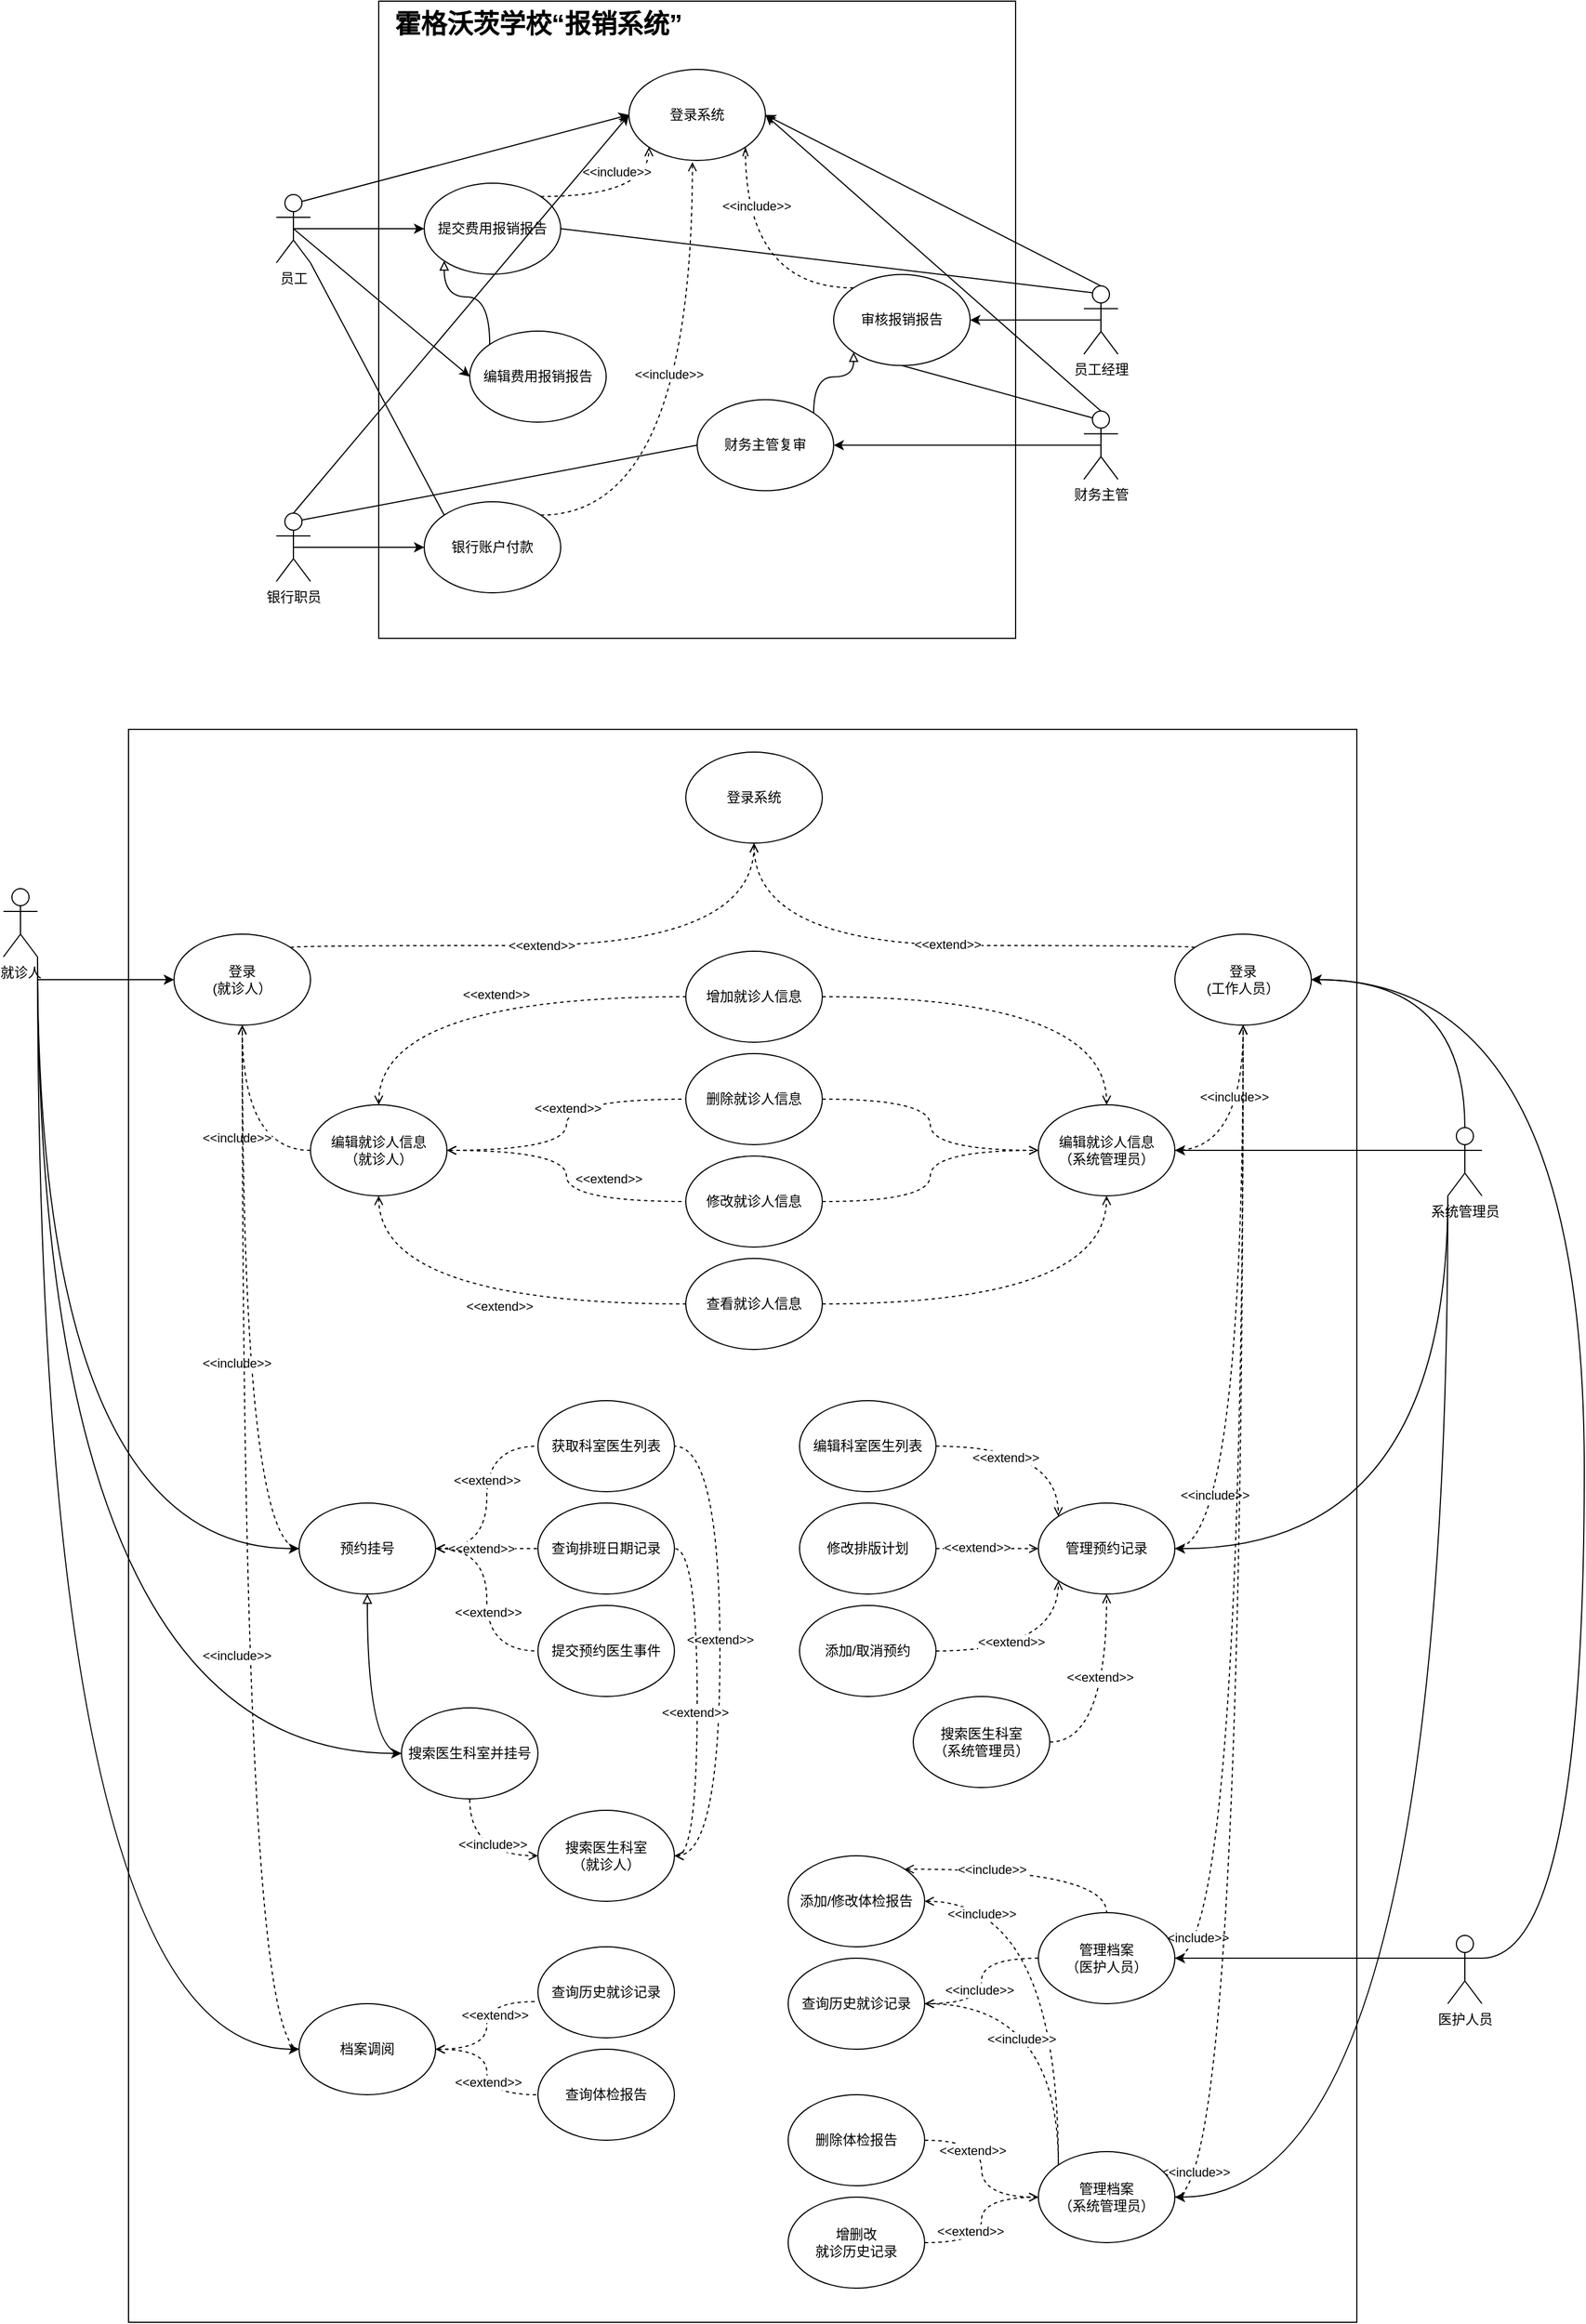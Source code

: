 <mxfile version="21.1.8" type="github">
  <diagram name="第 1 页" id="_cqehSae25O-NS9dBqky">
    <mxGraphModel dx="2316" dy="1351" grid="1" gridSize="10" guides="1" tooltips="1" connect="1" arrows="1" fold="1" page="1" pageScale="1" pageWidth="2339" pageHeight="3300" math="0" shadow="0">
      <root>
        <mxCell id="0" />
        <mxCell id="1" parent="0" />
        <mxCell id="Dv-YHrZz6bOODHf_0GpY-146" value="" style="rounded=0;whiteSpace=wrap;html=1;" vertex="1" parent="1">
          <mxGeometry x="480" y="720" width="1080" height="1400" as="geometry" />
        </mxCell>
        <mxCell id="Dv-YHrZz6bOODHf_0GpY-31" value="" style="whiteSpace=wrap;html=1;aspect=fixed;" vertex="1" parent="1">
          <mxGeometry x="700" y="80" width="560" height="560" as="geometry" />
        </mxCell>
        <mxCell id="Dv-YHrZz6bOODHf_0GpY-2" value="登录系统" style="ellipse;whiteSpace=wrap;html=1;" vertex="1" parent="1">
          <mxGeometry x="920" y="140" width="120" height="80" as="geometry" />
        </mxCell>
        <mxCell id="Dv-YHrZz6bOODHf_0GpY-7" style="edgeStyle=orthogonalEdgeStyle;orthogonalLoop=1;jettySize=auto;html=1;exitX=1;exitY=0;exitDx=0;exitDy=0;entryX=0;entryY=1;entryDx=0;entryDy=0;curved=1;dashed=1;endArrow=open;endFill=0;" edge="1" parent="1" source="Dv-YHrZz6bOODHf_0GpY-3" target="Dv-YHrZz6bOODHf_0GpY-2">
          <mxGeometry relative="1" as="geometry" />
        </mxCell>
        <mxCell id="Dv-YHrZz6bOODHf_0GpY-8" value="&amp;lt;&amp;lt;include&amp;gt;&amp;gt;" style="edgeLabel;html=1;align=center;verticalAlign=middle;resizable=0;points=[];" vertex="1" connectable="0" parent="Dv-YHrZz6bOODHf_0GpY-7">
          <mxGeometry x="0.266" y="8" relative="1" as="geometry">
            <mxPoint x="-21" y="-14" as="offset" />
          </mxGeometry>
        </mxCell>
        <mxCell id="Dv-YHrZz6bOODHf_0GpY-28" style="rounded=0;orthogonalLoop=1;jettySize=auto;html=1;exitX=1;exitY=0.5;exitDx=0;exitDy=0;entryX=0.25;entryY=0.1;entryDx=0;entryDy=0;entryPerimeter=0;endArrow=none;endFill=0;" edge="1" parent="1" source="Dv-YHrZz6bOODHf_0GpY-3" target="Dv-YHrZz6bOODHf_0GpY-12">
          <mxGeometry relative="1" as="geometry" />
        </mxCell>
        <mxCell id="Dv-YHrZz6bOODHf_0GpY-3" value="提交费用报销报告" style="ellipse;whiteSpace=wrap;html=1;" vertex="1" parent="1">
          <mxGeometry x="740" y="240" width="120" height="80" as="geometry" />
        </mxCell>
        <mxCell id="Dv-YHrZz6bOODHf_0GpY-9" style="edgeStyle=orthogonalEdgeStyle;rounded=0;orthogonalLoop=1;jettySize=auto;html=1;exitX=0.5;exitY=0.5;exitDx=0;exitDy=0;exitPerimeter=0;entryX=0;entryY=0.5;entryDx=0;entryDy=0;" edge="1" parent="1" source="Dv-YHrZz6bOODHf_0GpY-4" target="Dv-YHrZz6bOODHf_0GpY-3">
          <mxGeometry relative="1" as="geometry" />
        </mxCell>
        <mxCell id="Dv-YHrZz6bOODHf_0GpY-25" style="rounded=0;orthogonalLoop=1;jettySize=auto;html=1;exitX=1;exitY=1;exitDx=0;exitDy=0;exitPerimeter=0;entryX=0;entryY=0;entryDx=0;entryDy=0;endArrow=none;endFill=0;" edge="1" parent="1" source="Dv-YHrZz6bOODHf_0GpY-4" target="Dv-YHrZz6bOODHf_0GpY-22">
          <mxGeometry relative="1" as="geometry" />
        </mxCell>
        <mxCell id="Dv-YHrZz6bOODHf_0GpY-36" style="rounded=0;orthogonalLoop=1;jettySize=auto;html=1;exitX=0.5;exitY=0.5;exitDx=0;exitDy=0;exitPerimeter=0;entryX=0;entryY=0.5;entryDx=0;entryDy=0;" edge="1" parent="1" source="Dv-YHrZz6bOODHf_0GpY-4" target="Dv-YHrZz6bOODHf_0GpY-33">
          <mxGeometry relative="1" as="geometry" />
        </mxCell>
        <mxCell id="Dv-YHrZz6bOODHf_0GpY-54" style="rounded=0;orthogonalLoop=1;jettySize=auto;html=1;exitX=0.75;exitY=0.1;exitDx=0;exitDy=0;exitPerimeter=0;entryX=0;entryY=0.5;entryDx=0;entryDy=0;" edge="1" parent="1" source="Dv-YHrZz6bOODHf_0GpY-4" target="Dv-YHrZz6bOODHf_0GpY-2">
          <mxGeometry relative="1" as="geometry" />
        </mxCell>
        <mxCell id="Dv-YHrZz6bOODHf_0GpY-4" value="员工" style="shape=umlActor;verticalLabelPosition=bottom;verticalAlign=top;html=1;outlineConnect=0;" vertex="1" parent="1">
          <mxGeometry x="610" y="250" width="30" height="60" as="geometry" />
        </mxCell>
        <mxCell id="Dv-YHrZz6bOODHf_0GpY-29" style="rounded=0;orthogonalLoop=1;jettySize=auto;html=1;exitX=0.5;exitY=1;exitDx=0;exitDy=0;entryX=0.25;entryY=0.1;entryDx=0;entryDy=0;entryPerimeter=0;endArrow=none;endFill=0;" edge="1" parent="1" source="Dv-YHrZz6bOODHf_0GpY-10" target="Dv-YHrZz6bOODHf_0GpY-13">
          <mxGeometry relative="1" as="geometry" />
        </mxCell>
        <mxCell id="Dv-YHrZz6bOODHf_0GpY-10" value="审核报销报告" style="ellipse;whiteSpace=wrap;html=1;" vertex="1" parent="1">
          <mxGeometry x="1100" y="320.28" width="120" height="80" as="geometry" />
        </mxCell>
        <mxCell id="Dv-YHrZz6bOODHf_0GpY-18" style="edgeStyle=orthogonalEdgeStyle;orthogonalLoop=1;jettySize=auto;html=1;exitX=1;exitY=0;exitDx=0;exitDy=0;entryX=0;entryY=1;entryDx=0;entryDy=0;curved=1;endArrow=block;endFill=0;" edge="1" parent="1" source="Dv-YHrZz6bOODHf_0GpY-11" target="Dv-YHrZz6bOODHf_0GpY-10">
          <mxGeometry relative="1" as="geometry" />
        </mxCell>
        <mxCell id="Dv-YHrZz6bOODHf_0GpY-30" style="rounded=0;orthogonalLoop=1;jettySize=auto;html=1;exitX=0;exitY=0.5;exitDx=0;exitDy=0;endArrow=none;endFill=0;entryX=0.75;entryY=0.1;entryDx=0;entryDy=0;entryPerimeter=0;" edge="1" parent="1" source="Dv-YHrZz6bOODHf_0GpY-11" target="Dv-YHrZz6bOODHf_0GpY-23">
          <mxGeometry relative="1" as="geometry" />
        </mxCell>
        <mxCell id="Dv-YHrZz6bOODHf_0GpY-11" value="财务主管复审" style="ellipse;whiteSpace=wrap;html=1;" vertex="1" parent="1">
          <mxGeometry x="980" y="430.28" width="120" height="80" as="geometry" />
        </mxCell>
        <mxCell id="Dv-YHrZz6bOODHf_0GpY-16" style="edgeStyle=orthogonalEdgeStyle;rounded=0;orthogonalLoop=1;jettySize=auto;html=1;exitX=0.5;exitY=0.5;exitDx=0;exitDy=0;exitPerimeter=0;entryX=1;entryY=0.5;entryDx=0;entryDy=0;" edge="1" parent="1" source="Dv-YHrZz6bOODHf_0GpY-12" target="Dv-YHrZz6bOODHf_0GpY-10">
          <mxGeometry relative="1" as="geometry" />
        </mxCell>
        <mxCell id="Dv-YHrZz6bOODHf_0GpY-56" style="rounded=0;orthogonalLoop=1;jettySize=auto;html=1;exitX=0.5;exitY=0;exitDx=0;exitDy=0;exitPerimeter=0;entryX=1;entryY=0.5;entryDx=0;entryDy=0;" edge="1" parent="1" source="Dv-YHrZz6bOODHf_0GpY-12" target="Dv-YHrZz6bOODHf_0GpY-2">
          <mxGeometry relative="1" as="geometry" />
        </mxCell>
        <mxCell id="Dv-YHrZz6bOODHf_0GpY-12" value="员工经理" style="shape=umlActor;verticalLabelPosition=bottom;verticalAlign=top;html=1;outlineConnect=0;" vertex="1" parent="1">
          <mxGeometry x="1320" y="330.28" width="30" height="60" as="geometry" />
        </mxCell>
        <mxCell id="Dv-YHrZz6bOODHf_0GpY-15" style="edgeStyle=orthogonalEdgeStyle;rounded=0;orthogonalLoop=1;jettySize=auto;html=1;exitX=0.5;exitY=0.5;exitDx=0;exitDy=0;exitPerimeter=0;" edge="1" parent="1" source="Dv-YHrZz6bOODHf_0GpY-13" target="Dv-YHrZz6bOODHf_0GpY-11">
          <mxGeometry relative="1" as="geometry" />
        </mxCell>
        <mxCell id="Dv-YHrZz6bOODHf_0GpY-57" style="rounded=0;orthogonalLoop=1;jettySize=auto;html=1;exitX=0.5;exitY=0;exitDx=0;exitDy=0;exitPerimeter=0;entryX=1;entryY=0.5;entryDx=0;entryDy=0;" edge="1" parent="1" source="Dv-YHrZz6bOODHf_0GpY-13" target="Dv-YHrZz6bOODHf_0GpY-2">
          <mxGeometry relative="1" as="geometry">
            <mxPoint x="1040" y="210" as="targetPoint" />
          </mxGeometry>
        </mxCell>
        <mxCell id="Dv-YHrZz6bOODHf_0GpY-13" value="财务主管" style="shape=umlActor;verticalLabelPosition=bottom;verticalAlign=top;html=1;outlineConnect=0;" vertex="1" parent="1">
          <mxGeometry x="1320" y="440.28" width="30" height="60" as="geometry" />
        </mxCell>
        <mxCell id="Dv-YHrZz6bOODHf_0GpY-20" style="edgeStyle=orthogonalEdgeStyle;orthogonalLoop=1;jettySize=auto;html=1;exitX=0;exitY=0;exitDx=0;exitDy=0;entryX=1;entryY=1;entryDx=0;entryDy=0;curved=1;endArrow=openThin;endFill=0;dashed=1;" edge="1" parent="1" source="Dv-YHrZz6bOODHf_0GpY-10" target="Dv-YHrZz6bOODHf_0GpY-2">
          <mxGeometry relative="1" as="geometry">
            <mxPoint x="1114" y="294" as="sourcePoint" />
            <mxPoint x="1150" y="240" as="targetPoint" />
          </mxGeometry>
        </mxCell>
        <mxCell id="Dv-YHrZz6bOODHf_0GpY-21" value="&amp;lt;&amp;lt;include&amp;gt;&amp;gt;" style="edgeLabel;html=1;align=center;verticalAlign=middle;resizable=0;points=[];" vertex="1" connectable="0" parent="Dv-YHrZz6bOODHf_0GpY-20">
          <mxGeometry x="-0.13" y="-3" relative="1" as="geometry">
            <mxPoint x="6" y="-72" as="offset" />
          </mxGeometry>
        </mxCell>
        <mxCell id="Dv-YHrZz6bOODHf_0GpY-26" style="edgeStyle=orthogonalEdgeStyle;orthogonalLoop=1;jettySize=auto;html=1;exitX=1;exitY=0;exitDx=0;exitDy=0;entryX=0.465;entryY=1.018;entryDx=0;entryDy=0;entryPerimeter=0;curved=1;dashed=1;endArrow=open;endFill=0;" edge="1" parent="1" source="Dv-YHrZz6bOODHf_0GpY-22" target="Dv-YHrZz6bOODHf_0GpY-2">
          <mxGeometry relative="1" as="geometry" />
        </mxCell>
        <mxCell id="Dv-YHrZz6bOODHf_0GpY-27" value="&amp;lt;&amp;lt;include&amp;gt;&amp;gt;" style="edgeLabel;html=1;align=center;verticalAlign=middle;resizable=0;points=[];" vertex="1" connectable="0" parent="Dv-YHrZz6bOODHf_0GpY-26">
          <mxGeometry x="0.158" y="21" relative="1" as="geometry">
            <mxPoint as="offset" />
          </mxGeometry>
        </mxCell>
        <mxCell id="Dv-YHrZz6bOODHf_0GpY-22" value="银行账户付款" style="ellipse;whiteSpace=wrap;html=1;" vertex="1" parent="1">
          <mxGeometry x="740" y="520" width="120" height="80" as="geometry" />
        </mxCell>
        <mxCell id="Dv-YHrZz6bOODHf_0GpY-24" style="edgeStyle=orthogonalEdgeStyle;rounded=0;orthogonalLoop=1;jettySize=auto;html=1;exitX=0.5;exitY=0.5;exitDx=0;exitDy=0;exitPerimeter=0;entryX=0;entryY=0.5;entryDx=0;entryDy=0;" edge="1" parent="1" source="Dv-YHrZz6bOODHf_0GpY-23" target="Dv-YHrZz6bOODHf_0GpY-22">
          <mxGeometry relative="1" as="geometry" />
        </mxCell>
        <mxCell id="Dv-YHrZz6bOODHf_0GpY-55" style="rounded=0;orthogonalLoop=1;jettySize=auto;html=1;exitX=0.5;exitY=0;exitDx=0;exitDy=0;exitPerimeter=0;entryX=0;entryY=0.5;entryDx=0;entryDy=0;" edge="1" parent="1" source="Dv-YHrZz6bOODHf_0GpY-23" target="Dv-YHrZz6bOODHf_0GpY-2">
          <mxGeometry relative="1" as="geometry" />
        </mxCell>
        <mxCell id="Dv-YHrZz6bOODHf_0GpY-23" value="银行职员" style="shape=umlActor;verticalLabelPosition=bottom;verticalAlign=top;html=1;outlineConnect=0;" vertex="1" parent="1">
          <mxGeometry x="610" y="530" width="30" height="60" as="geometry" />
        </mxCell>
        <mxCell id="Dv-YHrZz6bOODHf_0GpY-32" value="霍格沃茨学校“报销系统”" style="text;html=1;align=center;verticalAlign=middle;resizable=0;points=[];autosize=1;strokeColor=none;fillColor=none;fontSize=23;fontStyle=1" vertex="1" parent="1">
          <mxGeometry x="700" y="80" width="280" height="40" as="geometry" />
        </mxCell>
        <mxCell id="Dv-YHrZz6bOODHf_0GpY-34" style="edgeStyle=orthogonalEdgeStyle;orthogonalLoop=1;jettySize=auto;html=1;exitX=0;exitY=0;exitDx=0;exitDy=0;entryX=0;entryY=1;entryDx=0;entryDy=0;curved=1;endArrow=block;endFill=0;" edge="1" parent="1" source="Dv-YHrZz6bOODHf_0GpY-33" target="Dv-YHrZz6bOODHf_0GpY-3">
          <mxGeometry relative="1" as="geometry">
            <Array as="points">
              <mxPoint x="798" y="340" />
              <mxPoint x="758" y="340" />
            </Array>
          </mxGeometry>
        </mxCell>
        <mxCell id="Dv-YHrZz6bOODHf_0GpY-33" value="编辑费用报销报告" style="ellipse;whiteSpace=wrap;html=1;" vertex="1" parent="1">
          <mxGeometry x="780" y="370" width="120" height="80" as="geometry" />
        </mxCell>
        <mxCell id="Dv-YHrZz6bOODHf_0GpY-119" style="edgeStyle=orthogonalEdgeStyle;orthogonalLoop=1;jettySize=auto;html=1;exitX=1;exitY=0;exitDx=0;exitDy=0;curved=1;endArrow=open;endFill=0;dashed=1;" edge="1" parent="1" source="Dv-YHrZz6bOODHf_0GpY-38" target="Dv-YHrZz6bOODHf_0GpY-118">
          <mxGeometry relative="1" as="geometry">
            <Array as="points">
              <mxPoint x="622" y="910" />
              <mxPoint x="1030" y="910" />
            </Array>
          </mxGeometry>
        </mxCell>
        <mxCell id="Dv-YHrZz6bOODHf_0GpY-121" value="&amp;lt;&amp;lt;extend&amp;gt;&amp;gt;" style="edgeLabel;html=1;align=center;verticalAlign=middle;resizable=0;points=[];" vertex="1" connectable="0" parent="Dv-YHrZz6bOODHf_0GpY-119">
          <mxGeometry x="-0.109" relative="1" as="geometry">
            <mxPoint as="offset" />
          </mxGeometry>
        </mxCell>
        <mxCell id="Dv-YHrZz6bOODHf_0GpY-38" value="登录&lt;br&gt;(就诊人）" style="ellipse;whiteSpace=wrap;html=1;" vertex="1" parent="1">
          <mxGeometry x="520" y="900" width="120" height="80" as="geometry" />
        </mxCell>
        <mxCell id="Dv-YHrZz6bOODHf_0GpY-46" style="edgeStyle=orthogonalEdgeStyle;orthogonalLoop=1;jettySize=auto;html=1;exitX=0.5;exitY=0;exitDx=0;exitDy=0;entryX=0;entryY=0.5;entryDx=0;entryDy=0;curved=1;endArrow=none;endFill=0;dashed=1;startArrow=open;startFill=0;" edge="1" parent="1" source="Dv-YHrZz6bOODHf_0GpY-39" target="Dv-YHrZz6bOODHf_0GpY-41">
          <mxGeometry relative="1" as="geometry" />
        </mxCell>
        <mxCell id="Dv-YHrZz6bOODHf_0GpY-50" value="&amp;lt;&amp;lt;extend&amp;gt;&amp;gt;" style="edgeLabel;html=1;align=center;verticalAlign=middle;resizable=0;points=[];" vertex="1" connectable="0" parent="Dv-YHrZz6bOODHf_0GpY-46">
          <mxGeometry x="0.085" y="2" relative="1" as="geometry">
            <mxPoint as="offset" />
          </mxGeometry>
        </mxCell>
        <mxCell id="Dv-YHrZz6bOODHf_0GpY-47" style="edgeStyle=orthogonalEdgeStyle;orthogonalLoop=1;jettySize=auto;html=1;exitX=1;exitY=0.5;exitDx=0;exitDy=0;entryX=0;entryY=0.5;entryDx=0;entryDy=0;curved=1;endArrow=none;endFill=0;dashed=1;startArrow=open;startFill=0;" edge="1" parent="1" source="Dv-YHrZz6bOODHf_0GpY-39" target="Dv-YHrZz6bOODHf_0GpY-42">
          <mxGeometry relative="1" as="geometry" />
        </mxCell>
        <mxCell id="Dv-YHrZz6bOODHf_0GpY-51" value="&amp;lt;&amp;lt;extend&amp;gt;&amp;gt;" style="edgeLabel;html=1;align=center;verticalAlign=middle;resizable=0;points=[];" vertex="1" connectable="0" parent="Dv-YHrZz6bOODHf_0GpY-47">
          <mxGeometry x="0.118" y="-1" relative="1" as="geometry">
            <mxPoint as="offset" />
          </mxGeometry>
        </mxCell>
        <mxCell id="Dv-YHrZz6bOODHf_0GpY-49" style="edgeStyle=orthogonalEdgeStyle;orthogonalLoop=1;jettySize=auto;html=1;exitX=0.5;exitY=1;exitDx=0;exitDy=0;entryX=0;entryY=0.5;entryDx=0;entryDy=0;curved=1;endArrow=none;endFill=0;dashed=1;startArrow=open;startFill=0;" edge="1" parent="1" source="Dv-YHrZz6bOODHf_0GpY-39" target="Dv-YHrZz6bOODHf_0GpY-45">
          <mxGeometry relative="1" as="geometry" />
        </mxCell>
        <mxCell id="Dv-YHrZz6bOODHf_0GpY-53" value="&amp;lt;&amp;lt;extend&amp;gt;&amp;gt;" style="edgeLabel;html=1;align=center;verticalAlign=middle;resizable=0;points=[];" vertex="1" connectable="0" parent="Dv-YHrZz6bOODHf_0GpY-49">
          <mxGeometry x="0.1" y="-2" relative="1" as="geometry">
            <mxPoint as="offset" />
          </mxGeometry>
        </mxCell>
        <mxCell id="Dv-YHrZz6bOODHf_0GpY-61" style="edgeStyle=orthogonalEdgeStyle;orthogonalLoop=1;jettySize=auto;html=1;exitX=0;exitY=0.5;exitDx=0;exitDy=0;entryX=0.5;entryY=1;entryDx=0;entryDy=0;curved=1;dashed=1;endArrow=open;endFill=0;" edge="1" parent="1" source="Dv-YHrZz6bOODHf_0GpY-39" target="Dv-YHrZz6bOODHf_0GpY-38">
          <mxGeometry relative="1" as="geometry" />
        </mxCell>
        <mxCell id="Dv-YHrZz6bOODHf_0GpY-62" value="&amp;lt;&amp;lt;include&amp;gt;&amp;gt;" style="edgeLabel;html=1;align=center;verticalAlign=middle;resizable=0;points=[];" vertex="1" connectable="0" parent="Dv-YHrZz6bOODHf_0GpY-61">
          <mxGeometry x="-0.165" y="5" relative="1" as="geometry">
            <mxPoint as="offset" />
          </mxGeometry>
        </mxCell>
        <mxCell id="Dv-YHrZz6bOODHf_0GpY-39" value="&lt;div&gt;编辑就诊人信息&lt;/div&gt;&lt;div&gt;（就诊人）&lt;/div&gt;" style="ellipse;whiteSpace=wrap;html=1;" vertex="1" parent="1">
          <mxGeometry x="640" y="1050" width="120" height="80" as="geometry" />
        </mxCell>
        <mxCell id="Dv-YHrZz6bOODHf_0GpY-40" value="&lt;div&gt;获取科室医生列表&lt;/div&gt;" style="ellipse;whiteSpace=wrap;html=1;" vertex="1" parent="1">
          <mxGeometry x="840" y="1310" width="120" height="80" as="geometry" />
        </mxCell>
        <mxCell id="Dv-YHrZz6bOODHf_0GpY-106" style="edgeStyle=orthogonalEdgeStyle;orthogonalLoop=1;jettySize=auto;html=1;exitX=1;exitY=0.5;exitDx=0;exitDy=0;curved=1;dashed=1;endArrow=open;endFill=0;" edge="1" parent="1" source="Dv-YHrZz6bOODHf_0GpY-41" target="Dv-YHrZz6bOODHf_0GpY-105">
          <mxGeometry relative="1" as="geometry" />
        </mxCell>
        <mxCell id="Dv-YHrZz6bOODHf_0GpY-41" value="&lt;div&gt;增加就诊人信息&lt;/div&gt;" style="ellipse;whiteSpace=wrap;html=1;" vertex="1" parent="1">
          <mxGeometry x="970" y="915" width="120" height="80" as="geometry" />
        </mxCell>
        <mxCell id="Dv-YHrZz6bOODHf_0GpY-107" style="edgeStyle=orthogonalEdgeStyle;orthogonalLoop=1;jettySize=auto;html=1;exitX=1;exitY=0.5;exitDx=0;exitDy=0;curved=1;dashed=1;endArrow=open;endFill=0;" edge="1" parent="1" source="Dv-YHrZz6bOODHf_0GpY-42" target="Dv-YHrZz6bOODHf_0GpY-105">
          <mxGeometry relative="1" as="geometry" />
        </mxCell>
        <mxCell id="Dv-YHrZz6bOODHf_0GpY-42" value="&lt;div&gt;删除就诊人信息&lt;/div&gt;" style="ellipse;whiteSpace=wrap;html=1;" vertex="1" parent="1">
          <mxGeometry x="970" y="1005" width="120" height="80" as="geometry" />
        </mxCell>
        <mxCell id="Dv-YHrZz6bOODHf_0GpY-108" style="edgeStyle=orthogonalEdgeStyle;orthogonalLoop=1;jettySize=auto;html=1;exitX=1;exitY=0.5;exitDx=0;exitDy=0;entryX=0;entryY=0.5;entryDx=0;entryDy=0;curved=1;dashed=1;endArrow=open;endFill=0;" edge="1" parent="1" source="Dv-YHrZz6bOODHf_0GpY-44" target="Dv-YHrZz6bOODHf_0GpY-105">
          <mxGeometry relative="1" as="geometry">
            <mxPoint x="1230" y="1120" as="targetPoint" />
          </mxGeometry>
        </mxCell>
        <mxCell id="Dv-YHrZz6bOODHf_0GpY-44" value="&lt;div&gt;修改就诊人信息&lt;/div&gt;" style="ellipse;whiteSpace=wrap;html=1;" vertex="1" parent="1">
          <mxGeometry x="970" y="1095" width="120" height="80" as="geometry" />
        </mxCell>
        <mxCell id="Dv-YHrZz6bOODHf_0GpY-109" style="edgeStyle=orthogonalEdgeStyle;orthogonalLoop=1;jettySize=auto;html=1;exitX=1;exitY=0.5;exitDx=0;exitDy=0;entryX=0.5;entryY=1;entryDx=0;entryDy=0;curved=1;dashed=1;endArrow=open;endFill=0;" edge="1" parent="1" source="Dv-YHrZz6bOODHf_0GpY-45" target="Dv-YHrZz6bOODHf_0GpY-105">
          <mxGeometry relative="1" as="geometry" />
        </mxCell>
        <mxCell id="Dv-YHrZz6bOODHf_0GpY-45" value="&lt;div&gt;查看就诊人信息&lt;/div&gt;" style="ellipse;whiteSpace=wrap;html=1;" vertex="1" parent="1">
          <mxGeometry x="970" y="1185" width="120" height="80" as="geometry" />
        </mxCell>
        <mxCell id="Dv-YHrZz6bOODHf_0GpY-48" style="edgeStyle=orthogonalEdgeStyle;orthogonalLoop=1;jettySize=auto;html=1;exitX=1;exitY=0.5;exitDx=0;exitDy=0;entryX=0;entryY=0.5;entryDx=0;entryDy=0;curved=1;endArrow=none;endFill=0;dashed=1;startArrow=open;startFill=0;" edge="1" parent="1" source="Dv-YHrZz6bOODHf_0GpY-39" target="Dv-YHrZz6bOODHf_0GpY-44">
          <mxGeometry relative="1" as="geometry" />
        </mxCell>
        <mxCell id="Dv-YHrZz6bOODHf_0GpY-52" value="&amp;lt;&amp;lt;extend&amp;gt;&amp;gt;" style="edgeLabel;html=1;align=center;verticalAlign=middle;resizable=0;points=[];" vertex="1" connectable="0" parent="Dv-YHrZz6bOODHf_0GpY-48">
          <mxGeometry x="0.549" y="5" relative="1" as="geometry">
            <mxPoint x="-11" y="-15" as="offset" />
          </mxGeometry>
        </mxCell>
        <mxCell id="Dv-YHrZz6bOODHf_0GpY-68" value="&amp;lt;&amp;lt;include&amp;gt;&amp;gt;" style="edgeStyle=orthogonalEdgeStyle;orthogonalLoop=1;jettySize=auto;html=1;exitX=0;exitY=0.5;exitDx=0;exitDy=0;entryX=0.5;entryY=1;entryDx=0;entryDy=0;curved=1;dashed=1;endArrow=none;endFill=0;startArrow=open;startFill=0;" edge="1" parent="1" source="Dv-YHrZz6bOODHf_0GpY-58" target="Dv-YHrZz6bOODHf_0GpY-66">
          <mxGeometry x="-0.273" y="-10" relative="1" as="geometry">
            <mxPoint as="offset" />
          </mxGeometry>
        </mxCell>
        <mxCell id="Dv-YHrZz6bOODHf_0GpY-79" value="&amp;lt;&amp;lt;extend&amp;gt;&amp;gt;" style="edgeStyle=orthogonalEdgeStyle;orthogonalLoop=1;jettySize=auto;html=1;exitX=1;exitY=0.5;exitDx=0;exitDy=0;entryX=1;entryY=0.5;entryDx=0;entryDy=0;curved=1;dashed=1;endArrow=none;endFill=0;startArrow=open;startFill=0;" edge="1" parent="1" source="Dv-YHrZz6bOODHf_0GpY-58" target="Dv-YHrZz6bOODHf_0GpY-40">
          <mxGeometry x="0.045" relative="1" as="geometry">
            <Array as="points">
              <mxPoint x="1000" y="1710" />
              <mxPoint x="1000" y="1350" />
            </Array>
            <mxPoint as="offset" />
          </mxGeometry>
        </mxCell>
        <mxCell id="Dv-YHrZz6bOODHf_0GpY-82" style="edgeStyle=orthogonalEdgeStyle;orthogonalLoop=1;jettySize=auto;html=1;exitX=1;exitY=0.5;exitDx=0;exitDy=0;entryX=1;entryY=0.5;entryDx=0;entryDy=0;curved=1;endArrow=none;endFill=0;dashed=1;startArrow=open;startFill=0;" edge="1" parent="1" source="Dv-YHrZz6bOODHf_0GpY-58" target="Dv-YHrZz6bOODHf_0GpY-59">
          <mxGeometry relative="1" as="geometry" />
        </mxCell>
        <mxCell id="Dv-YHrZz6bOODHf_0GpY-83" value="&amp;lt;&amp;lt;extend&amp;gt;&amp;gt;" style="edgeLabel;html=1;align=center;verticalAlign=middle;resizable=0;points=[];" vertex="1" connectable="0" parent="Dv-YHrZz6bOODHf_0GpY-82">
          <mxGeometry x="-0.058" y="2" relative="1" as="geometry">
            <mxPoint as="offset" />
          </mxGeometry>
        </mxCell>
        <mxCell id="Dv-YHrZz6bOODHf_0GpY-58" value="&lt;div&gt;搜索医生科室&lt;/div&gt;&lt;div&gt;（就诊人）&lt;/div&gt;" style="ellipse;whiteSpace=wrap;html=1;" vertex="1" parent="1">
          <mxGeometry x="840" y="1670" width="120" height="80" as="geometry" />
        </mxCell>
        <mxCell id="Dv-YHrZz6bOODHf_0GpY-59" value="&lt;div&gt;查询排班日期记录&lt;/div&gt;" style="ellipse;whiteSpace=wrap;html=1;" vertex="1" parent="1">
          <mxGeometry x="840" y="1400" width="120" height="80" as="geometry" />
        </mxCell>
        <mxCell id="Dv-YHrZz6bOODHf_0GpY-60" value="&lt;div&gt;提交预约医生事件&lt;/div&gt;" style="ellipse;whiteSpace=wrap;html=1;" vertex="1" parent="1">
          <mxGeometry x="840" y="1490" width="120" height="80" as="geometry" />
        </mxCell>
        <mxCell id="Dv-YHrZz6bOODHf_0GpY-63" style="edgeStyle=orthogonalEdgeStyle;orthogonalLoop=1;jettySize=auto;html=1;entryX=0.5;entryY=1;entryDx=0;entryDy=0;curved=1;dashed=1;endArrow=open;endFill=0;exitX=0;exitY=0.5;exitDx=0;exitDy=0;" edge="1" parent="1" source="Dv-YHrZz6bOODHf_0GpY-65" target="Dv-YHrZz6bOODHf_0GpY-38">
          <mxGeometry relative="1" as="geometry">
            <mxPoint x="480" y="1280" as="sourcePoint" />
            <mxPoint x="590" y="990" as="targetPoint" />
          </mxGeometry>
        </mxCell>
        <mxCell id="Dv-YHrZz6bOODHf_0GpY-64" value="&amp;lt;&amp;lt;include&amp;gt;&amp;gt;" style="edgeLabel;html=1;align=center;verticalAlign=middle;resizable=0;points=[];" vertex="1" connectable="0" parent="Dv-YHrZz6bOODHf_0GpY-63">
          <mxGeometry x="-0.165" y="5" relative="1" as="geometry">
            <mxPoint as="offset" />
          </mxGeometry>
        </mxCell>
        <mxCell id="Dv-YHrZz6bOODHf_0GpY-70" style="edgeStyle=orthogonalEdgeStyle;orthogonalLoop=1;jettySize=auto;html=1;exitX=1;exitY=0.5;exitDx=0;exitDy=0;entryX=0;entryY=0.5;entryDx=0;entryDy=0;curved=1;dashed=1;endArrow=none;endFill=0;startArrow=open;startFill=0;" edge="1" parent="1" source="Dv-YHrZz6bOODHf_0GpY-65" target="Dv-YHrZz6bOODHf_0GpY-40">
          <mxGeometry relative="1" as="geometry" />
        </mxCell>
        <mxCell id="Dv-YHrZz6bOODHf_0GpY-73" value="&amp;lt;&amp;lt;extend&amp;gt;&amp;gt;" style="edgeLabel;html=1;align=center;verticalAlign=middle;resizable=0;points=[];" vertex="1" connectable="0" parent="Dv-YHrZz6bOODHf_0GpY-70">
          <mxGeometry x="0.173" relative="1" as="geometry">
            <mxPoint as="offset" />
          </mxGeometry>
        </mxCell>
        <mxCell id="Dv-YHrZz6bOODHf_0GpY-71" style="edgeStyle=orthogonalEdgeStyle;orthogonalLoop=1;jettySize=auto;html=1;exitX=1;exitY=0.5;exitDx=0;exitDy=0;entryX=0;entryY=0.5;entryDx=0;entryDy=0;curved=1;dashed=1;endArrow=none;endFill=0;startArrow=open;startFill=0;" edge="1" parent="1" source="Dv-YHrZz6bOODHf_0GpY-65" target="Dv-YHrZz6bOODHf_0GpY-59">
          <mxGeometry relative="1" as="geometry" />
        </mxCell>
        <mxCell id="Dv-YHrZz6bOODHf_0GpY-74" value="&amp;lt;&amp;lt;extend&amp;gt;&amp;gt;" style="edgeLabel;html=1;align=center;verticalAlign=middle;resizable=0;points=[];" vertex="1" connectable="0" parent="Dv-YHrZz6bOODHf_0GpY-71">
          <mxGeometry x="0.18" relative="1" as="geometry">
            <mxPoint x="-13" as="offset" />
          </mxGeometry>
        </mxCell>
        <mxCell id="Dv-YHrZz6bOODHf_0GpY-72" style="edgeStyle=orthogonalEdgeStyle;orthogonalLoop=1;jettySize=auto;html=1;exitX=1;exitY=0.5;exitDx=0;exitDy=0;entryX=0;entryY=0.5;entryDx=0;entryDy=0;curved=1;dashed=1;endArrow=none;endFill=0;startArrow=open;startFill=0;" edge="1" parent="1" source="Dv-YHrZz6bOODHf_0GpY-65" target="Dv-YHrZz6bOODHf_0GpY-60">
          <mxGeometry relative="1" as="geometry" />
        </mxCell>
        <mxCell id="Dv-YHrZz6bOODHf_0GpY-75" value="&amp;lt;&amp;lt;extend&amp;gt;&amp;gt;" style="edgeLabel;html=1;align=center;verticalAlign=middle;resizable=0;points=[];" vertex="1" connectable="0" parent="Dv-YHrZz6bOODHf_0GpY-72">
          <mxGeometry x="0.123" y="1" relative="1" as="geometry">
            <mxPoint as="offset" />
          </mxGeometry>
        </mxCell>
        <mxCell id="Dv-YHrZz6bOODHf_0GpY-65" value="预约挂号" style="ellipse;whiteSpace=wrap;html=1;" vertex="1" parent="1">
          <mxGeometry x="630" y="1400" width="120" height="80" as="geometry" />
        </mxCell>
        <mxCell id="Dv-YHrZz6bOODHf_0GpY-69" style="edgeStyle=orthogonalEdgeStyle;orthogonalLoop=1;jettySize=auto;html=1;exitX=0;exitY=0.5;exitDx=0;exitDy=0;entryX=0.5;entryY=1;entryDx=0;entryDy=0;endArrow=block;endFill=0;curved=1;" edge="1" parent="1" source="Dv-YHrZz6bOODHf_0GpY-66" target="Dv-YHrZz6bOODHf_0GpY-65">
          <mxGeometry relative="1" as="geometry" />
        </mxCell>
        <mxCell id="Dv-YHrZz6bOODHf_0GpY-66" value="&lt;div&gt;搜索医生科室并挂号&lt;/div&gt;" style="ellipse;whiteSpace=wrap;html=1;" vertex="1" parent="1">
          <mxGeometry x="720" y="1580" width="120" height="80" as="geometry" />
        </mxCell>
        <mxCell id="Dv-YHrZz6bOODHf_0GpY-86" style="edgeStyle=orthogonalEdgeStyle;orthogonalLoop=1;jettySize=auto;html=1;exitX=1;exitY=0.5;exitDx=0;exitDy=0;entryX=-0.021;entryY=0.602;entryDx=0;entryDy=0;entryPerimeter=0;curved=1;dashed=1;endArrow=none;endFill=0;startArrow=open;startFill=0;" edge="1" parent="1" source="Dv-YHrZz6bOODHf_0GpY-76" target="Dv-YHrZz6bOODHf_0GpY-84">
          <mxGeometry relative="1" as="geometry" />
        </mxCell>
        <mxCell id="Dv-YHrZz6bOODHf_0GpY-88" value="&amp;lt;&amp;lt;extend&amp;gt;&amp;gt;" style="edgeLabel;html=1;align=center;verticalAlign=middle;resizable=0;points=[];" vertex="1" connectable="0" parent="Dv-YHrZz6bOODHf_0GpY-86">
          <mxGeometry x="0.163" y="-7" relative="1" as="geometry">
            <mxPoint as="offset" />
          </mxGeometry>
        </mxCell>
        <mxCell id="Dv-YHrZz6bOODHf_0GpY-87" style="edgeStyle=orthogonalEdgeStyle;orthogonalLoop=1;jettySize=auto;html=1;exitX=1;exitY=0.5;exitDx=0;exitDy=0;entryX=0;entryY=0.5;entryDx=0;entryDy=0;curved=1;dashed=1;endArrow=none;endFill=0;startArrow=open;startFill=0;" edge="1" parent="1" source="Dv-YHrZz6bOODHf_0GpY-76" target="Dv-YHrZz6bOODHf_0GpY-85">
          <mxGeometry relative="1" as="geometry" />
        </mxCell>
        <mxCell id="Dv-YHrZz6bOODHf_0GpY-89" value="&amp;lt;&amp;lt;extend&amp;gt;&amp;gt;" style="edgeLabel;html=1;align=center;verticalAlign=middle;resizable=0;points=[];" vertex="1" connectable="0" parent="Dv-YHrZz6bOODHf_0GpY-87">
          <mxGeometry x="0.139" y="1" relative="1" as="geometry">
            <mxPoint as="offset" />
          </mxGeometry>
        </mxCell>
        <mxCell id="Dv-YHrZz6bOODHf_0GpY-76" value="档案调阅" style="ellipse;whiteSpace=wrap;html=1;" vertex="1" parent="1">
          <mxGeometry x="630" y="1840" width="120" height="80" as="geometry" />
        </mxCell>
        <mxCell id="Dv-YHrZz6bOODHf_0GpY-77" style="edgeStyle=orthogonalEdgeStyle;orthogonalLoop=1;jettySize=auto;html=1;entryX=0.5;entryY=1;entryDx=0;entryDy=0;curved=1;dashed=1;endArrow=open;endFill=0;exitX=0;exitY=0.5;exitDx=0;exitDy=0;" edge="1" parent="1" source="Dv-YHrZz6bOODHf_0GpY-76" target="Dv-YHrZz6bOODHf_0GpY-38">
          <mxGeometry relative="1" as="geometry">
            <mxPoint x="640" y="1450" as="sourcePoint" />
            <mxPoint x="590" y="990" as="targetPoint" />
          </mxGeometry>
        </mxCell>
        <mxCell id="Dv-YHrZz6bOODHf_0GpY-78" value="&amp;lt;&amp;lt;include&amp;gt;&amp;gt;" style="edgeLabel;html=1;align=center;verticalAlign=middle;resizable=0;points=[];" vertex="1" connectable="0" parent="Dv-YHrZz6bOODHf_0GpY-77">
          <mxGeometry x="-0.165" y="5" relative="1" as="geometry">
            <mxPoint as="offset" />
          </mxGeometry>
        </mxCell>
        <mxCell id="Dv-YHrZz6bOODHf_0GpY-84" value="查询历史就诊记录" style="ellipse;whiteSpace=wrap;html=1;" vertex="1" parent="1">
          <mxGeometry x="840" y="1790" width="120" height="80" as="geometry" />
        </mxCell>
        <mxCell id="Dv-YHrZz6bOODHf_0GpY-85" value="查询体检报告" style="ellipse;whiteSpace=wrap;html=1;" vertex="1" parent="1">
          <mxGeometry x="840" y="1880" width="120" height="80" as="geometry" />
        </mxCell>
        <mxCell id="Dv-YHrZz6bOODHf_0GpY-94" style="edgeStyle=orthogonalEdgeStyle;orthogonalLoop=1;jettySize=auto;html=1;exitX=1;exitY=0.5;exitDx=0;exitDy=0;entryX=0;entryY=0;entryDx=0;entryDy=0;curved=1;endArrow=open;endFill=0;dashed=1;" edge="1" parent="1" source="Dv-YHrZz6bOODHf_0GpY-90" target="Dv-YHrZz6bOODHf_0GpY-93">
          <mxGeometry relative="1" as="geometry" />
        </mxCell>
        <mxCell id="Dv-YHrZz6bOODHf_0GpY-97" value="&amp;lt;&amp;lt;extend&amp;gt;&amp;gt;" style="edgeLabel;html=1;align=center;verticalAlign=middle;resizable=0;points=[];" vertex="1" connectable="0" parent="Dv-YHrZz6bOODHf_0GpY-94">
          <mxGeometry x="-0.567" y="-2" relative="1" as="geometry">
            <mxPoint x="24" y="8" as="offset" />
          </mxGeometry>
        </mxCell>
        <mxCell id="Dv-YHrZz6bOODHf_0GpY-90" value="编辑科室医生列表" style="ellipse;whiteSpace=wrap;html=1;" vertex="1" parent="1">
          <mxGeometry x="1070" y="1310" width="120" height="80" as="geometry" />
        </mxCell>
        <mxCell id="Dv-YHrZz6bOODHf_0GpY-95" style="edgeStyle=orthogonalEdgeStyle;orthogonalLoop=1;jettySize=auto;html=1;exitX=1;exitY=0.5;exitDx=0;exitDy=0;curved=1;entryX=0;entryY=0.5;entryDx=0;entryDy=0;endArrow=open;endFill=0;dashed=1;" edge="1" parent="1" source="Dv-YHrZz6bOODHf_0GpY-91" target="Dv-YHrZz6bOODHf_0GpY-93">
          <mxGeometry relative="1" as="geometry">
            <mxPoint x="1280" y="1440.185" as="targetPoint" />
          </mxGeometry>
        </mxCell>
        <mxCell id="Dv-YHrZz6bOODHf_0GpY-99" value="&amp;lt;&amp;lt;extend&amp;gt;&amp;gt;" style="edgeLabel;html=1;align=center;verticalAlign=middle;resizable=0;points=[];" vertex="1" connectable="0" parent="Dv-YHrZz6bOODHf_0GpY-95">
          <mxGeometry x="-0.202" y="1" relative="1" as="geometry">
            <mxPoint as="offset" />
          </mxGeometry>
        </mxCell>
        <mxCell id="Dv-YHrZz6bOODHf_0GpY-91" value="修改排版计划" style="ellipse;whiteSpace=wrap;html=1;" vertex="1" parent="1">
          <mxGeometry x="1070" y="1400" width="120" height="80" as="geometry" />
        </mxCell>
        <mxCell id="Dv-YHrZz6bOODHf_0GpY-96" style="edgeStyle=orthogonalEdgeStyle;orthogonalLoop=1;jettySize=auto;html=1;exitX=1;exitY=0.5;exitDx=0;exitDy=0;entryX=0;entryY=1;entryDx=0;entryDy=0;curved=1;endArrow=open;endFill=0;dashed=1;" edge="1" parent="1" source="Dv-YHrZz6bOODHf_0GpY-92" target="Dv-YHrZz6bOODHf_0GpY-93">
          <mxGeometry relative="1" as="geometry" />
        </mxCell>
        <mxCell id="Dv-YHrZz6bOODHf_0GpY-100" value="&amp;lt;&amp;lt;extend&amp;gt;&amp;gt;" style="edgeLabel;html=1;align=center;verticalAlign=middle;resizable=0;points=[];" vertex="1" connectable="0" parent="Dv-YHrZz6bOODHf_0GpY-96">
          <mxGeometry x="-0.226" y="8" relative="1" as="geometry">
            <mxPoint as="offset" />
          </mxGeometry>
        </mxCell>
        <mxCell id="Dv-YHrZz6bOODHf_0GpY-92" value="添加/取消预约" style="ellipse;whiteSpace=wrap;html=1;" vertex="1" parent="1">
          <mxGeometry x="1070" y="1490" width="120" height="80" as="geometry" />
        </mxCell>
        <mxCell id="Dv-YHrZz6bOODHf_0GpY-123" style="edgeStyle=orthogonalEdgeStyle;orthogonalLoop=1;jettySize=auto;html=1;exitX=1;exitY=0.5;exitDx=0;exitDy=0;entryX=0.5;entryY=1;entryDx=0;entryDy=0;curved=1;dashed=1;endArrow=open;endFill=0;" edge="1" parent="1" source="Dv-YHrZz6bOODHf_0GpY-93" target="Dv-YHrZz6bOODHf_0GpY-110">
          <mxGeometry relative="1" as="geometry" />
        </mxCell>
        <mxCell id="Dv-YHrZz6bOODHf_0GpY-126" value="&amp;lt;&amp;lt;include&amp;gt;&amp;gt;" style="edgeLabel;html=1;align=center;verticalAlign=middle;resizable=0;points=[];" vertex="1" connectable="0" parent="Dv-YHrZz6bOODHf_0GpY-123">
          <mxGeometry x="-0.587" y="25" relative="1" as="geometry">
            <mxPoint as="offset" />
          </mxGeometry>
        </mxCell>
        <mxCell id="Dv-YHrZz6bOODHf_0GpY-93" value="管理预约记录" style="ellipse;whiteSpace=wrap;html=1;" vertex="1" parent="1">
          <mxGeometry x="1280" y="1400" width="120" height="80" as="geometry" />
        </mxCell>
        <mxCell id="Dv-YHrZz6bOODHf_0GpY-103" style="edgeStyle=orthogonalEdgeStyle;orthogonalLoop=1;jettySize=auto;html=1;exitX=1;exitY=0.5;exitDx=0;exitDy=0;entryX=0.5;entryY=1;entryDx=0;entryDy=0;curved=1;dashed=1;endArrow=open;endFill=0;" edge="1" parent="1" source="Dv-YHrZz6bOODHf_0GpY-101" target="Dv-YHrZz6bOODHf_0GpY-93">
          <mxGeometry relative="1" as="geometry" />
        </mxCell>
        <mxCell id="Dv-YHrZz6bOODHf_0GpY-104" value="&amp;lt;&amp;lt;extend&amp;gt;&amp;gt;" style="edgeLabel;html=1;align=center;verticalAlign=middle;resizable=0;points=[];" vertex="1" connectable="0" parent="Dv-YHrZz6bOODHf_0GpY-103">
          <mxGeometry x="0.192" y="6" relative="1" as="geometry">
            <mxPoint as="offset" />
          </mxGeometry>
        </mxCell>
        <mxCell id="Dv-YHrZz6bOODHf_0GpY-101" value="&lt;div&gt;搜索医生科室&lt;/div&gt;&lt;div&gt;（系统管理员）&lt;/div&gt;" style="ellipse;whiteSpace=wrap;html=1;" vertex="1" parent="1">
          <mxGeometry x="1170" y="1570" width="120" height="80" as="geometry" />
        </mxCell>
        <mxCell id="Dv-YHrZz6bOODHf_0GpY-111" style="edgeStyle=orthogonalEdgeStyle;orthogonalLoop=1;jettySize=auto;html=1;exitX=1;exitY=0.5;exitDx=0;exitDy=0;dashed=1;curved=1;endArrow=open;endFill=0;" edge="1" parent="1" source="Dv-YHrZz6bOODHf_0GpY-105" target="Dv-YHrZz6bOODHf_0GpY-110">
          <mxGeometry relative="1" as="geometry" />
        </mxCell>
        <mxCell id="Dv-YHrZz6bOODHf_0GpY-112" value="&amp;lt;&amp;lt;include&amp;gt;&amp;gt;" style="edgeLabel;html=1;align=center;verticalAlign=middle;resizable=0;points=[];" vertex="1" connectable="0" parent="Dv-YHrZz6bOODHf_0GpY-111">
          <mxGeometry x="0.259" y="8" relative="1" as="geometry">
            <mxPoint as="offset" />
          </mxGeometry>
        </mxCell>
        <mxCell id="Dv-YHrZz6bOODHf_0GpY-105" value="&lt;div&gt;编辑就诊人信息&lt;/div&gt;&lt;div&gt;（系统管理员）&lt;/div&gt;" style="ellipse;whiteSpace=wrap;html=1;" vertex="1" parent="1">
          <mxGeometry x="1280" y="1050" width="120" height="80" as="geometry" />
        </mxCell>
        <mxCell id="Dv-YHrZz6bOODHf_0GpY-120" style="edgeStyle=orthogonalEdgeStyle;orthogonalLoop=1;jettySize=auto;html=1;entryX=0.5;entryY=1;entryDx=0;entryDy=0;curved=1;exitX=0;exitY=0;exitDx=0;exitDy=0;endArrow=open;endFill=0;dashed=1;" edge="1" parent="1" source="Dv-YHrZz6bOODHf_0GpY-110" target="Dv-YHrZz6bOODHf_0GpY-118">
          <mxGeometry relative="1" as="geometry">
            <mxPoint x="1110" y="840" as="targetPoint" />
            <Array as="points">
              <mxPoint x="1418" y="910" />
              <mxPoint x="1030" y="910" />
            </Array>
          </mxGeometry>
        </mxCell>
        <mxCell id="Dv-YHrZz6bOODHf_0GpY-122" value="&amp;lt;&amp;lt;extend&amp;gt;&amp;gt;" style="edgeLabel;html=1;align=center;verticalAlign=middle;resizable=0;points=[];" vertex="1" connectable="0" parent="Dv-YHrZz6bOODHf_0GpY-120">
          <mxGeometry x="-0.083" y="-1" relative="1" as="geometry">
            <mxPoint as="offset" />
          </mxGeometry>
        </mxCell>
        <mxCell id="Dv-YHrZz6bOODHf_0GpY-110" value="登录&lt;br&gt;(工作人员）" style="ellipse;whiteSpace=wrap;html=1;" vertex="1" parent="1">
          <mxGeometry x="1400" y="900" width="120" height="80" as="geometry" />
        </mxCell>
        <mxCell id="Dv-YHrZz6bOODHf_0GpY-129" style="orthogonalLoop=1;jettySize=auto;html=1;exitX=1;exitY=0;exitDx=0;exitDy=0;entryX=0.5;entryY=0;entryDx=0;entryDy=0;edgeStyle=orthogonalEdgeStyle;curved=1;dashed=1;endArrow=none;endFill=0;startArrow=open;startFill=0;" edge="1" parent="1" source="Dv-YHrZz6bOODHf_0GpY-114" target="Dv-YHrZz6bOODHf_0GpY-116">
          <mxGeometry relative="1" as="geometry" />
        </mxCell>
        <mxCell id="Dv-YHrZz6bOODHf_0GpY-132" value="&amp;lt;&amp;lt;include&amp;gt;&amp;gt;" style="edgeLabel;html=1;align=center;verticalAlign=middle;resizable=0;points=[];" vertex="1" connectable="0" parent="Dv-YHrZz6bOODHf_0GpY-129">
          <mxGeometry x="-0.297" relative="1" as="geometry">
            <mxPoint as="offset" />
          </mxGeometry>
        </mxCell>
        <mxCell id="Dv-YHrZz6bOODHf_0GpY-135" style="edgeStyle=orthogonalEdgeStyle;orthogonalLoop=1;jettySize=auto;html=1;exitX=1;exitY=0.5;exitDx=0;exitDy=0;entryX=0;entryY=0;entryDx=0;entryDy=0;curved=1;dashed=1;startArrow=open;startFill=0;endArrow=none;endFill=0;" edge="1" parent="1" source="Dv-YHrZz6bOODHf_0GpY-114" target="Dv-YHrZz6bOODHf_0GpY-117">
          <mxGeometry relative="1" as="geometry" />
        </mxCell>
        <mxCell id="Dv-YHrZz6bOODHf_0GpY-136" value="&amp;lt;&amp;lt;include&amp;gt;&amp;gt;" style="edgeLabel;html=1;align=center;verticalAlign=middle;resizable=0;points=[];" vertex="1" connectable="0" parent="Dv-YHrZz6bOODHf_0GpY-135">
          <mxGeometry x="0.346" y="-14" relative="1" as="geometry">
            <mxPoint x="-54" y="-107" as="offset" />
          </mxGeometry>
        </mxCell>
        <mxCell id="Dv-YHrZz6bOODHf_0GpY-114" value="添加/修改体检报告" style="ellipse;whiteSpace=wrap;html=1;" vertex="1" parent="1">
          <mxGeometry x="1060" y="1710" width="120" height="80" as="geometry" />
        </mxCell>
        <mxCell id="Dv-YHrZz6bOODHf_0GpY-138" style="edgeStyle=orthogonalEdgeStyle;orthogonalLoop=1;jettySize=auto;html=1;exitX=1;exitY=0.5;exitDx=0;exitDy=0;entryX=0;entryY=0.5;entryDx=0;entryDy=0;dashed=1;curved=1;endArrow=open;endFill=0;" edge="1" parent="1" source="Dv-YHrZz6bOODHf_0GpY-115" target="Dv-YHrZz6bOODHf_0GpY-117">
          <mxGeometry relative="1" as="geometry" />
        </mxCell>
        <mxCell id="Dv-YHrZz6bOODHf_0GpY-140" value="&amp;lt;&amp;lt;extend&amp;gt;&amp;gt;" style="edgeLabel;html=1;align=center;verticalAlign=middle;resizable=0;points=[];" vertex="1" connectable="0" parent="Dv-YHrZz6bOODHf_0GpY-138">
          <mxGeometry x="-0.22" y="-8" relative="1" as="geometry">
            <mxPoint as="offset" />
          </mxGeometry>
        </mxCell>
        <mxCell id="Dv-YHrZz6bOODHf_0GpY-115" value="删除体检报告" style="ellipse;whiteSpace=wrap;html=1;" vertex="1" parent="1">
          <mxGeometry x="1060" y="1920" width="120" height="80" as="geometry" />
        </mxCell>
        <mxCell id="Dv-YHrZz6bOODHf_0GpY-124" style="edgeStyle=orthogonalEdgeStyle;orthogonalLoop=1;jettySize=auto;html=1;exitX=1;exitY=0.5;exitDx=0;exitDy=0;entryX=0.5;entryY=1;entryDx=0;entryDy=0;curved=1;dashed=1;endArrow=open;endFill=0;" edge="1" parent="1" source="Dv-YHrZz6bOODHf_0GpY-116" target="Dv-YHrZz6bOODHf_0GpY-110">
          <mxGeometry relative="1" as="geometry" />
        </mxCell>
        <mxCell id="Dv-YHrZz6bOODHf_0GpY-127" value="&amp;lt;&amp;lt;include&amp;gt;&amp;gt;" style="edgeLabel;html=1;align=center;verticalAlign=middle;resizable=0;points=[];" vertex="1" connectable="0" parent="Dv-YHrZz6bOODHf_0GpY-124">
          <mxGeometry x="-0.962" y="18" relative="1" as="geometry">
            <mxPoint as="offset" />
          </mxGeometry>
        </mxCell>
        <mxCell id="Dv-YHrZz6bOODHf_0GpY-144" style="edgeStyle=orthogonalEdgeStyle;orthogonalLoop=1;jettySize=auto;html=1;exitX=0;exitY=0.5;exitDx=0;exitDy=0;entryX=1;entryY=0.5;entryDx=0;entryDy=0;dashed=1;curved=1;endArrow=open;endFill=0;" edge="1" parent="1" source="Dv-YHrZz6bOODHf_0GpY-116" target="Dv-YHrZz6bOODHf_0GpY-134">
          <mxGeometry relative="1" as="geometry" />
        </mxCell>
        <mxCell id="Dv-YHrZz6bOODHf_0GpY-145" value="&amp;lt;&amp;lt;include&amp;gt;&amp;gt;" style="edgeLabel;html=1;align=center;verticalAlign=middle;resizable=0;points=[];" vertex="1" connectable="0" parent="Dv-YHrZz6bOODHf_0GpY-144">
          <mxGeometry x="0.107" y="-2" relative="1" as="geometry">
            <mxPoint as="offset" />
          </mxGeometry>
        </mxCell>
        <mxCell id="Dv-YHrZz6bOODHf_0GpY-116" value="管理档案&lt;br&gt;（医护人员）" style="ellipse;whiteSpace=wrap;html=1;" vertex="1" parent="1">
          <mxGeometry x="1280" y="1760" width="120" height="80" as="geometry" />
        </mxCell>
        <mxCell id="Dv-YHrZz6bOODHf_0GpY-125" style="edgeStyle=orthogonalEdgeStyle;orthogonalLoop=1;jettySize=auto;html=1;exitX=1;exitY=0.5;exitDx=0;exitDy=0;entryX=0.5;entryY=1;entryDx=0;entryDy=0;curved=1;dashed=1;endArrow=open;endFill=0;" edge="1" parent="1" source="Dv-YHrZz6bOODHf_0GpY-117" target="Dv-YHrZz6bOODHf_0GpY-110">
          <mxGeometry relative="1" as="geometry" />
        </mxCell>
        <mxCell id="Dv-YHrZz6bOODHf_0GpY-128" value="&amp;lt;&amp;lt;include&amp;gt;&amp;gt;" style="edgeLabel;html=1;align=center;verticalAlign=middle;resizable=0;points=[];" vertex="1" connectable="0" parent="Dv-YHrZz6bOODHf_0GpY-125">
          <mxGeometry x="-0.968" y="22" relative="1" as="geometry">
            <mxPoint as="offset" />
          </mxGeometry>
        </mxCell>
        <mxCell id="Dv-YHrZz6bOODHf_0GpY-142" style="edgeStyle=orthogonalEdgeStyle;orthogonalLoop=1;jettySize=auto;html=1;exitX=0;exitY=0;exitDx=0;exitDy=0;entryX=1;entryY=0.5;entryDx=0;entryDy=0;dashed=1;curved=1;endArrow=open;endFill=0;" edge="1" parent="1" source="Dv-YHrZz6bOODHf_0GpY-117" target="Dv-YHrZz6bOODHf_0GpY-134">
          <mxGeometry relative="1" as="geometry">
            <Array as="points">
              <mxPoint x="1298" y="1840" />
            </Array>
          </mxGeometry>
        </mxCell>
        <mxCell id="Dv-YHrZz6bOODHf_0GpY-143" value="&amp;lt;&amp;lt;include&amp;gt;&amp;gt;" style="edgeLabel;html=1;align=center;verticalAlign=middle;resizable=0;points=[];" vertex="1" connectable="0" parent="Dv-YHrZz6bOODHf_0GpY-142">
          <mxGeometry x="0.348" y="31" relative="1" as="geometry">
            <mxPoint as="offset" />
          </mxGeometry>
        </mxCell>
        <mxCell id="Dv-YHrZz6bOODHf_0GpY-117" value="管理档案&lt;br&gt;（系统管理员）" style="ellipse;whiteSpace=wrap;html=1;" vertex="1" parent="1">
          <mxGeometry x="1280" y="1970" width="120" height="80" as="geometry" />
        </mxCell>
        <mxCell id="Dv-YHrZz6bOODHf_0GpY-118" value="&lt;div&gt;登录系统&lt;/div&gt;" style="ellipse;whiteSpace=wrap;html=1;" vertex="1" parent="1">
          <mxGeometry x="970" y="740" width="120" height="80" as="geometry" />
        </mxCell>
        <mxCell id="Dv-YHrZz6bOODHf_0GpY-139" style="edgeStyle=orthogonalEdgeStyle;orthogonalLoop=1;jettySize=auto;html=1;exitX=1;exitY=0.5;exitDx=0;exitDy=0;dashed=1;curved=1;endArrow=open;endFill=0;" edge="1" parent="1" source="Dv-YHrZz6bOODHf_0GpY-133">
          <mxGeometry relative="1" as="geometry">
            <mxPoint x="1280" y="2010" as="targetPoint" />
          </mxGeometry>
        </mxCell>
        <mxCell id="Dv-YHrZz6bOODHf_0GpY-141" value="&amp;lt;&amp;lt;extend&amp;gt;&amp;gt;" style="edgeLabel;html=1;align=center;verticalAlign=middle;resizable=0;points=[];" vertex="1" connectable="0" parent="Dv-YHrZz6bOODHf_0GpY-139">
          <mxGeometry x="-0.543" y="4" relative="1" as="geometry">
            <mxPoint x="8" y="-6" as="offset" />
          </mxGeometry>
        </mxCell>
        <mxCell id="Dv-YHrZz6bOODHf_0GpY-133" value="增删改&lt;br&gt;就诊历史记录" style="ellipse;whiteSpace=wrap;html=1;" vertex="1" parent="1">
          <mxGeometry x="1060" y="2010" width="120" height="80" as="geometry" />
        </mxCell>
        <mxCell id="Dv-YHrZz6bOODHf_0GpY-134" value="查询历史就诊记录" style="ellipse;whiteSpace=wrap;html=1;" vertex="1" parent="1">
          <mxGeometry x="1060" y="1800" width="120" height="80" as="geometry" />
        </mxCell>
        <mxCell id="Dv-YHrZz6bOODHf_0GpY-148" style="edgeStyle=orthogonalEdgeStyle;rounded=0;orthogonalLoop=1;jettySize=auto;html=1;exitX=1;exitY=1;exitDx=0;exitDy=0;exitPerimeter=0;entryX=0;entryY=0.5;entryDx=0;entryDy=0;" edge="1" parent="1" source="Dv-YHrZz6bOODHf_0GpY-147" target="Dv-YHrZz6bOODHf_0GpY-38">
          <mxGeometry relative="1" as="geometry" />
        </mxCell>
        <mxCell id="Dv-YHrZz6bOODHf_0GpY-149" style="edgeStyle=orthogonalEdgeStyle;orthogonalLoop=1;jettySize=auto;html=1;exitX=1;exitY=1;exitDx=0;exitDy=0;exitPerimeter=0;entryX=0;entryY=0.5;entryDx=0;entryDy=0;curved=1;" edge="1" parent="1" source="Dv-YHrZz6bOODHf_0GpY-147" target="Dv-YHrZz6bOODHf_0GpY-65">
          <mxGeometry relative="1" as="geometry" />
        </mxCell>
        <mxCell id="Dv-YHrZz6bOODHf_0GpY-150" style="edgeStyle=orthogonalEdgeStyle;orthogonalLoop=1;jettySize=auto;html=1;exitX=1;exitY=1;exitDx=0;exitDy=0;exitPerimeter=0;entryX=0;entryY=0.5;entryDx=0;entryDy=0;curved=1;" edge="1" parent="1" source="Dv-YHrZz6bOODHf_0GpY-147" target="Dv-YHrZz6bOODHf_0GpY-76">
          <mxGeometry relative="1" as="geometry" />
        </mxCell>
        <mxCell id="Dv-YHrZz6bOODHf_0GpY-151" style="edgeStyle=orthogonalEdgeStyle;orthogonalLoop=1;jettySize=auto;html=1;exitX=1;exitY=1;exitDx=0;exitDy=0;exitPerimeter=0;entryX=0;entryY=0.5;entryDx=0;entryDy=0;curved=1;" edge="1" parent="1" source="Dv-YHrZz6bOODHf_0GpY-147" target="Dv-YHrZz6bOODHf_0GpY-66">
          <mxGeometry relative="1" as="geometry" />
        </mxCell>
        <mxCell id="Dv-YHrZz6bOODHf_0GpY-147" value="就诊人" style="shape=umlActor;verticalLabelPosition=bottom;verticalAlign=top;html=1;outlineConnect=0;" vertex="1" parent="1">
          <mxGeometry x="370" y="860" width="30" height="60" as="geometry" />
        </mxCell>
        <mxCell id="Dv-YHrZz6bOODHf_0GpY-162" style="edgeStyle=orthogonalEdgeStyle;rounded=0;orthogonalLoop=1;jettySize=auto;html=1;exitX=0;exitY=0.333;exitDx=0;exitDy=0;exitPerimeter=0;entryX=1;entryY=0.5;entryDx=0;entryDy=0;" edge="1" parent="1" source="Dv-YHrZz6bOODHf_0GpY-152" target="Dv-YHrZz6bOODHf_0GpY-105">
          <mxGeometry relative="1" as="geometry" />
        </mxCell>
        <mxCell id="Dv-YHrZz6bOODHf_0GpY-163" style="edgeStyle=orthogonalEdgeStyle;orthogonalLoop=1;jettySize=auto;html=1;exitX=0;exitY=1;exitDx=0;exitDy=0;exitPerimeter=0;entryX=1;entryY=0.5;entryDx=0;entryDy=0;curved=1;" edge="1" parent="1" source="Dv-YHrZz6bOODHf_0GpY-152" target="Dv-YHrZz6bOODHf_0GpY-93">
          <mxGeometry relative="1" as="geometry" />
        </mxCell>
        <mxCell id="Dv-YHrZz6bOODHf_0GpY-164" style="edgeStyle=orthogonalEdgeStyle;orthogonalLoop=1;jettySize=auto;html=1;exitX=0;exitY=1;exitDx=0;exitDy=0;exitPerimeter=0;entryX=1;entryY=0.5;entryDx=0;entryDy=0;curved=1;" edge="1" parent="1" source="Dv-YHrZz6bOODHf_0GpY-152" target="Dv-YHrZz6bOODHf_0GpY-117">
          <mxGeometry relative="1" as="geometry" />
        </mxCell>
        <mxCell id="Dv-YHrZz6bOODHf_0GpY-165" style="edgeStyle=orthogonalEdgeStyle;orthogonalLoop=1;jettySize=auto;html=1;exitX=0.5;exitY=0;exitDx=0;exitDy=0;exitPerimeter=0;entryX=1;entryY=0.5;entryDx=0;entryDy=0;curved=1;" edge="1" parent="1" source="Dv-YHrZz6bOODHf_0GpY-152" target="Dv-YHrZz6bOODHf_0GpY-110">
          <mxGeometry relative="1" as="geometry" />
        </mxCell>
        <mxCell id="Dv-YHrZz6bOODHf_0GpY-152" value="系统管理员" style="shape=umlActor;verticalLabelPosition=bottom;verticalAlign=top;html=1;outlineConnect=0;" vertex="1" parent="1">
          <mxGeometry x="1640" y="1070" width="30" height="60" as="geometry" />
        </mxCell>
        <mxCell id="Dv-YHrZz6bOODHf_0GpY-159" style="edgeStyle=orthogonalEdgeStyle;rounded=0;orthogonalLoop=1;jettySize=auto;html=1;exitX=0;exitY=0.333;exitDx=0;exitDy=0;exitPerimeter=0;entryX=1;entryY=0.5;entryDx=0;entryDy=0;" edge="1" parent="1" source="Dv-YHrZz6bOODHf_0GpY-155" target="Dv-YHrZz6bOODHf_0GpY-116">
          <mxGeometry relative="1" as="geometry" />
        </mxCell>
        <mxCell id="Dv-YHrZz6bOODHf_0GpY-166" style="edgeStyle=orthogonalEdgeStyle;orthogonalLoop=1;jettySize=auto;html=1;exitX=1;exitY=0.333;exitDx=0;exitDy=0;exitPerimeter=0;entryX=1;entryY=0.5;entryDx=0;entryDy=0;curved=1;" edge="1" parent="1" source="Dv-YHrZz6bOODHf_0GpY-155" target="Dv-YHrZz6bOODHf_0GpY-110">
          <mxGeometry relative="1" as="geometry">
            <Array as="points">
              <mxPoint x="1760" y="1800" />
              <mxPoint x="1760" y="940" />
            </Array>
          </mxGeometry>
        </mxCell>
        <mxCell id="Dv-YHrZz6bOODHf_0GpY-155" value="医护人员" style="shape=umlActor;verticalLabelPosition=bottom;verticalAlign=top;html=1;outlineConnect=0;" vertex="1" parent="1">
          <mxGeometry x="1640" y="1780" width="30" height="60" as="geometry" />
        </mxCell>
      </root>
    </mxGraphModel>
  </diagram>
</mxfile>
